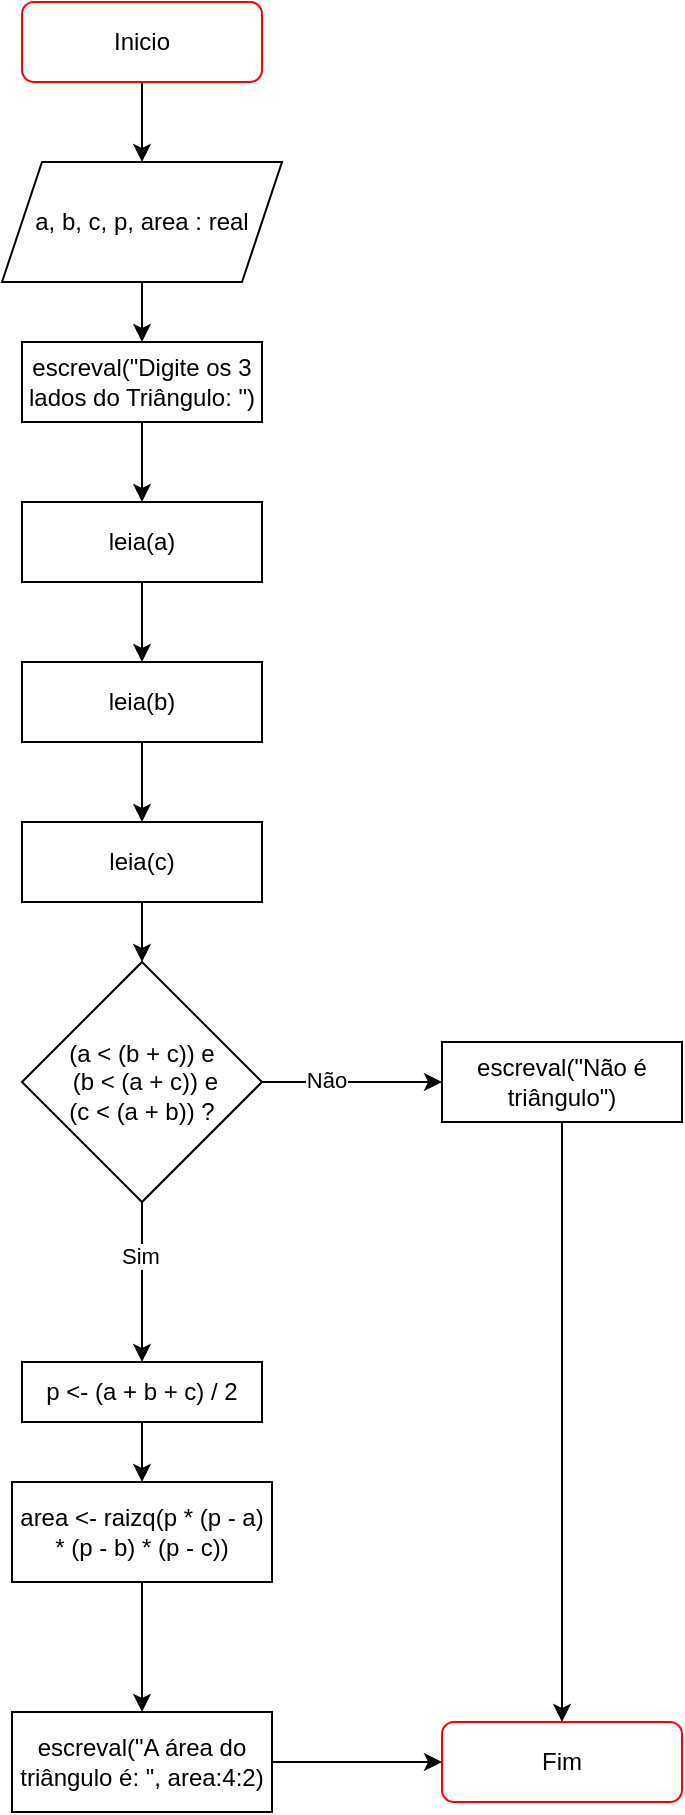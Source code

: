 <mxfile version="20.0.3" type="device" pages="2"><diagram id="C5RBs43oDa-KdzZeNtuy" name="Visualg"><mxGraphModel dx="599" dy="660" grid="1" gridSize="10" guides="1" tooltips="1" connect="1" arrows="1" fold="1" page="1" pageScale="1" pageWidth="827" pageHeight="1169" math="0" shadow="0"><root><mxCell id="WIyWlLk6GJQsqaUBKTNV-0"/><mxCell id="WIyWlLk6GJQsqaUBKTNV-1" parent="WIyWlLk6GJQsqaUBKTNV-0"/><mxCell id="N70KWgiTnMpOkOTPBJia-1" value="" style="edgeStyle=orthogonalEdgeStyle;rounded=0;orthogonalLoop=1;jettySize=auto;html=1;" edge="1" parent="WIyWlLk6GJQsqaUBKTNV-1" source="WIyWlLk6GJQsqaUBKTNV-3" target="N70KWgiTnMpOkOTPBJia-0"><mxGeometry relative="1" as="geometry"/></mxCell><mxCell id="WIyWlLk6GJQsqaUBKTNV-3" value="Inicio" style="rounded=1;whiteSpace=wrap;html=1;fontSize=12;glass=0;strokeWidth=1;shadow=0;strokeColor=#FF0000;" parent="WIyWlLk6GJQsqaUBKTNV-1" vertex="1"><mxGeometry x="160" y="80" width="120" height="40" as="geometry"/></mxCell><mxCell id="N70KWgiTnMpOkOTPBJia-3" value="" style="edgeStyle=orthogonalEdgeStyle;rounded=0;orthogonalLoop=1;jettySize=auto;html=1;" edge="1" parent="WIyWlLk6GJQsqaUBKTNV-1" source="N70KWgiTnMpOkOTPBJia-0" target="N70KWgiTnMpOkOTPBJia-2"><mxGeometry relative="1" as="geometry"/></mxCell><mxCell id="N70KWgiTnMpOkOTPBJia-0" value="a, b, c, p, area : real" style="shape=parallelogram;perimeter=parallelogramPerimeter;whiteSpace=wrap;html=1;fixedSize=1;strokeColor=#000000;" vertex="1" parent="WIyWlLk6GJQsqaUBKTNV-1"><mxGeometry x="150" y="160" width="140" height="60" as="geometry"/></mxCell><mxCell id="N70KWgiTnMpOkOTPBJia-5" value="" style="edgeStyle=orthogonalEdgeStyle;rounded=0;orthogonalLoop=1;jettySize=auto;html=1;" edge="1" parent="WIyWlLk6GJQsqaUBKTNV-1" source="N70KWgiTnMpOkOTPBJia-2" target="N70KWgiTnMpOkOTPBJia-4"><mxGeometry relative="1" as="geometry"/></mxCell><mxCell id="N70KWgiTnMpOkOTPBJia-2" value="escreval(&quot;Digite os 3 lados do Triângulo: &quot;)" style="whiteSpace=wrap;html=1;strokeColor=#000000;" vertex="1" parent="WIyWlLk6GJQsqaUBKTNV-1"><mxGeometry x="160" y="250" width="120" height="40" as="geometry"/></mxCell><mxCell id="N70KWgiTnMpOkOTPBJia-7" value="" style="edgeStyle=orthogonalEdgeStyle;rounded=0;orthogonalLoop=1;jettySize=auto;html=1;" edge="1" parent="WIyWlLk6GJQsqaUBKTNV-1" source="N70KWgiTnMpOkOTPBJia-4" target="N70KWgiTnMpOkOTPBJia-6"><mxGeometry relative="1" as="geometry"/></mxCell><mxCell id="N70KWgiTnMpOkOTPBJia-4" value="leia(a)" style="whiteSpace=wrap;html=1;strokeColor=#000000;" vertex="1" parent="WIyWlLk6GJQsqaUBKTNV-1"><mxGeometry x="160" y="330" width="120" height="40" as="geometry"/></mxCell><mxCell id="N70KWgiTnMpOkOTPBJia-9" value="" style="edgeStyle=orthogonalEdgeStyle;rounded=0;orthogonalLoop=1;jettySize=auto;html=1;" edge="1" parent="WIyWlLk6GJQsqaUBKTNV-1" source="N70KWgiTnMpOkOTPBJia-6" target="N70KWgiTnMpOkOTPBJia-8"><mxGeometry relative="1" as="geometry"/></mxCell><mxCell id="N70KWgiTnMpOkOTPBJia-6" value="leia(b)" style="whiteSpace=wrap;html=1;strokeColor=#000000;" vertex="1" parent="WIyWlLk6GJQsqaUBKTNV-1"><mxGeometry x="160" y="410" width="120" height="40" as="geometry"/></mxCell><mxCell id="N70KWgiTnMpOkOTPBJia-11" value="" style="edgeStyle=orthogonalEdgeStyle;rounded=0;orthogonalLoop=1;jettySize=auto;html=1;" edge="1" parent="WIyWlLk6GJQsqaUBKTNV-1" source="N70KWgiTnMpOkOTPBJia-8" target="N70KWgiTnMpOkOTPBJia-10"><mxGeometry relative="1" as="geometry"/></mxCell><mxCell id="N70KWgiTnMpOkOTPBJia-8" value="leia(c)" style="whiteSpace=wrap;html=1;strokeColor=#000000;" vertex="1" parent="WIyWlLk6GJQsqaUBKTNV-1"><mxGeometry x="160" y="490" width="120" height="40" as="geometry"/></mxCell><mxCell id="N70KWgiTnMpOkOTPBJia-13" value="" style="edgeStyle=orthogonalEdgeStyle;rounded=0;orthogonalLoop=1;jettySize=auto;html=1;" edge="1" parent="WIyWlLk6GJQsqaUBKTNV-1" source="N70KWgiTnMpOkOTPBJia-10" target="N70KWgiTnMpOkOTPBJia-12"><mxGeometry relative="1" as="geometry"/></mxCell><mxCell id="N70KWgiTnMpOkOTPBJia-16" value="Sim" style="edgeLabel;html=1;align=center;verticalAlign=middle;resizable=0;points=[];" vertex="1" connectable="0" parent="N70KWgiTnMpOkOTPBJia-13"><mxGeometry x="-0.325" y="-1" relative="1" as="geometry"><mxPoint as="offset"/></mxGeometry></mxCell><mxCell id="N70KWgiTnMpOkOTPBJia-18" value="" style="edgeStyle=orthogonalEdgeStyle;rounded=0;orthogonalLoop=1;jettySize=auto;html=1;" edge="1" parent="WIyWlLk6GJQsqaUBKTNV-1" source="N70KWgiTnMpOkOTPBJia-10" target="N70KWgiTnMpOkOTPBJia-17"><mxGeometry relative="1" as="geometry"/></mxCell><mxCell id="N70KWgiTnMpOkOTPBJia-19" value="Não" style="edgeLabel;html=1;align=center;verticalAlign=middle;resizable=0;points=[];" vertex="1" connectable="0" parent="N70KWgiTnMpOkOTPBJia-18"><mxGeometry x="-0.304" y="1" relative="1" as="geometry"><mxPoint as="offset"/></mxGeometry></mxCell><mxCell id="N70KWgiTnMpOkOTPBJia-10" value="(a &amp;lt; (b + c)) e&lt;br&gt;&amp;nbsp;(b &amp;lt; (a + c)) e &lt;br&gt;(c &amp;lt; (a + b)) ?" style="rhombus;whiteSpace=wrap;html=1;strokeColor=#000000;" vertex="1" parent="WIyWlLk6GJQsqaUBKTNV-1"><mxGeometry x="160" y="560" width="120" height="120" as="geometry"/></mxCell><mxCell id="N70KWgiTnMpOkOTPBJia-15" value="" style="edgeStyle=orthogonalEdgeStyle;rounded=0;orthogonalLoop=1;jettySize=auto;html=1;" edge="1" parent="WIyWlLk6GJQsqaUBKTNV-1" source="N70KWgiTnMpOkOTPBJia-12" target="N70KWgiTnMpOkOTPBJia-14"><mxGeometry relative="1" as="geometry"/></mxCell><mxCell id="N70KWgiTnMpOkOTPBJia-12" value="p &amp;lt;- (a + b + c) / 2" style="whiteSpace=wrap;html=1;strokeColor=#000000;" vertex="1" parent="WIyWlLk6GJQsqaUBKTNV-1"><mxGeometry x="160" y="760" width="120" height="30" as="geometry"/></mxCell><mxCell id="N70KWgiTnMpOkOTPBJia-23" value="" style="edgeStyle=orthogonalEdgeStyle;rounded=0;orthogonalLoop=1;jettySize=auto;html=1;" edge="1" parent="WIyWlLk6GJQsqaUBKTNV-1" source="N70KWgiTnMpOkOTPBJia-14" target="N70KWgiTnMpOkOTPBJia-22"><mxGeometry relative="1" as="geometry"/></mxCell><mxCell id="N70KWgiTnMpOkOTPBJia-14" value="area &amp;lt;- raizq(p * (p - a) * (p - b) * (p - c))" style="whiteSpace=wrap;html=1;strokeColor=#000000;" vertex="1" parent="WIyWlLk6GJQsqaUBKTNV-1"><mxGeometry x="155" y="820" width="130" height="50" as="geometry"/></mxCell><mxCell id="N70KWgiTnMpOkOTPBJia-21" style="edgeStyle=orthogonalEdgeStyle;rounded=0;orthogonalLoop=1;jettySize=auto;html=1;entryX=0.5;entryY=0;entryDx=0;entryDy=0;" edge="1" parent="WIyWlLk6GJQsqaUBKTNV-1" source="N70KWgiTnMpOkOTPBJia-17" target="N70KWgiTnMpOkOTPBJia-20"><mxGeometry relative="1" as="geometry"/></mxCell><mxCell id="N70KWgiTnMpOkOTPBJia-17" value="escreval(&quot;Não é triângulo&quot;)" style="whiteSpace=wrap;html=1;strokeColor=#000000;" vertex="1" parent="WIyWlLk6GJQsqaUBKTNV-1"><mxGeometry x="370" y="600" width="120" height="40" as="geometry"/></mxCell><mxCell id="N70KWgiTnMpOkOTPBJia-20" value="Fim" style="rounded=1;whiteSpace=wrap;html=1;fontSize=12;glass=0;strokeWidth=1;shadow=0;strokeColor=#FF0000;" vertex="1" parent="WIyWlLk6GJQsqaUBKTNV-1"><mxGeometry x="370" y="940" width="120" height="40" as="geometry"/></mxCell><mxCell id="N70KWgiTnMpOkOTPBJia-27" value="" style="edgeStyle=orthogonalEdgeStyle;rounded=0;orthogonalLoop=1;jettySize=auto;html=1;" edge="1" parent="WIyWlLk6GJQsqaUBKTNV-1" source="N70KWgiTnMpOkOTPBJia-22" target="N70KWgiTnMpOkOTPBJia-20"><mxGeometry relative="1" as="geometry"/></mxCell><mxCell id="N70KWgiTnMpOkOTPBJia-22" value="escreval(&quot;A área do triângulo é: &quot;, area:4:2)" style="whiteSpace=wrap;html=1;strokeColor=#000000;" vertex="1" parent="WIyWlLk6GJQsqaUBKTNV-1"><mxGeometry x="155" y="935" width="130" height="50" as="geometry"/></mxCell></root></mxGraphModel></diagram><diagram id="Gv7WBjigGu4JlLY3xKnK" name="Python3"><mxGraphModel dx="509" dy="561" grid="1" gridSize="10" guides="1" tooltips="1" connect="1" arrows="1" fold="1" page="1" pageScale="1" pageWidth="827" pageHeight="1169" math="0" shadow="0"><root><mxCell id="0"/><mxCell id="1" parent="0"/><mxCell id="rCtKnA-5j2l5IUOFM8JI-1" value="" style="edgeStyle=orthogonalEdgeStyle;rounded=0;orthogonalLoop=1;jettySize=auto;html=1;" edge="1" parent="1" source="rCtKnA-5j2l5IUOFM8JI-2" target="rCtKnA-5j2l5IUOFM8JI-4"><mxGeometry relative="1" as="geometry"/></mxCell><mxCell id="rCtKnA-5j2l5IUOFM8JI-2" value="Inicio" style="rounded=1;whiteSpace=wrap;html=1;fontSize=12;glass=0;strokeWidth=1;shadow=0;strokeColor=#FF0000;" vertex="1" parent="1"><mxGeometry x="160" y="80" width="120" height="40" as="geometry"/></mxCell><mxCell id="rCtKnA-5j2l5IUOFM8JI-3" value="" style="edgeStyle=orthogonalEdgeStyle;rounded=0;orthogonalLoop=1;jettySize=auto;html=1;" edge="1" parent="1" source="rCtKnA-5j2l5IUOFM8JI-4" target="rCtKnA-5j2l5IUOFM8JI-6"><mxGeometry relative="1" as="geometry"/></mxCell><mxCell id="rCtKnA-5j2l5IUOFM8JI-4" value="import math" style="shape=parallelogram;perimeter=parallelogramPerimeter;whiteSpace=wrap;html=1;fixedSize=1;strokeColor=#000000;" vertex="1" parent="1"><mxGeometry x="150" y="160" width="140" height="40" as="geometry"/></mxCell><mxCell id="rCtKnA-5j2l5IUOFM8JI-5" value="" style="edgeStyle=orthogonalEdgeStyle;rounded=0;orthogonalLoop=1;jettySize=auto;html=1;" edge="1" parent="1" source="rCtKnA-5j2l5IUOFM8JI-6"><mxGeometry relative="1" as="geometry"><mxPoint x="220" y="330" as="targetPoint"/></mxGeometry></mxCell><mxCell id="rCtKnA-5j2l5IUOFM8JI-6" value="&lt;div&gt;print(&quot;Digite os três valores do triângulo&quot;)&lt;/div&gt;" style="whiteSpace=wrap;html=1;strokeColor=#000000;" vertex="1" parent="1"><mxGeometry x="160" y="240" width="120" height="40" as="geometry"/></mxCell><mxCell id="rCtKnA-5j2l5IUOFM8JI-7" value="" style="edgeStyle=orthogonalEdgeStyle;rounded=0;orthogonalLoop=1;jettySize=auto;html=1;" edge="1" parent="1" target="rCtKnA-5j2l5IUOFM8JI-10"><mxGeometry relative="1" as="geometry"><mxPoint x="220" y="370" as="sourcePoint"/></mxGeometry></mxCell><mxCell id="rCtKnA-5j2l5IUOFM8JI-9" value="" style="edgeStyle=orthogonalEdgeStyle;rounded=0;orthogonalLoop=1;jettySize=auto;html=1;" edge="1" parent="1" source="rCtKnA-5j2l5IUOFM8JI-10" target="rCtKnA-5j2l5IUOFM8JI-12"><mxGeometry relative="1" as="geometry"/></mxCell><mxCell id="rCtKnA-5j2l5IUOFM8JI-10" value="&lt;div&gt;b = float (input())&lt;/div&gt;" style="whiteSpace=wrap;html=1;strokeColor=#000000;" vertex="1" parent="1"><mxGeometry x="160" y="410" width="120" height="40" as="geometry"/></mxCell><mxCell id="rCtKnA-5j2l5IUOFM8JI-11" value="" style="edgeStyle=orthogonalEdgeStyle;rounded=0;orthogonalLoop=1;jettySize=auto;html=1;" edge="1" parent="1" source="rCtKnA-5j2l5IUOFM8JI-12" target="rCtKnA-5j2l5IUOFM8JI-17"><mxGeometry relative="1" as="geometry"/></mxCell><mxCell id="rCtKnA-5j2l5IUOFM8JI-12" value="&lt;div&gt;c = float (input())&lt;/div&gt;" style="whiteSpace=wrap;html=1;strokeColor=#000000;" vertex="1" parent="1"><mxGeometry x="160" y="490" width="120" height="40" as="geometry"/></mxCell><mxCell id="rCtKnA-5j2l5IUOFM8JI-13" value="" style="edgeStyle=orthogonalEdgeStyle;rounded=0;orthogonalLoop=1;jettySize=auto;html=1;" edge="1" parent="1" source="rCtKnA-5j2l5IUOFM8JI-17" target="rCtKnA-5j2l5IUOFM8JI-19"><mxGeometry relative="1" as="geometry"/></mxCell><mxCell id="rCtKnA-5j2l5IUOFM8JI-14" value="Sim" style="edgeLabel;html=1;align=center;verticalAlign=middle;resizable=0;points=[];" vertex="1" connectable="0" parent="rCtKnA-5j2l5IUOFM8JI-13"><mxGeometry x="-0.325" y="-1" relative="1" as="geometry"><mxPoint as="offset"/></mxGeometry></mxCell><mxCell id="rCtKnA-5j2l5IUOFM8JI-15" value="" style="edgeStyle=orthogonalEdgeStyle;rounded=0;orthogonalLoop=1;jettySize=auto;html=1;" edge="1" parent="1" source="rCtKnA-5j2l5IUOFM8JI-17" target="rCtKnA-5j2l5IUOFM8JI-23"><mxGeometry relative="1" as="geometry"/></mxCell><mxCell id="rCtKnA-5j2l5IUOFM8JI-16" value="Não" style="edgeLabel;html=1;align=center;verticalAlign=middle;resizable=0;points=[];" vertex="1" connectable="0" parent="rCtKnA-5j2l5IUOFM8JI-15"><mxGeometry x="-0.304" y="1" relative="1" as="geometry"><mxPoint as="offset"/></mxGeometry></mxCell><mxCell id="rCtKnA-5j2l5IUOFM8JI-17" value="(a &amp;lt; (b + c)) e&lt;br&gt;&amp;nbsp;(b &amp;lt; (a + c)) e &lt;br&gt;(c &amp;lt; (a + b)) ?" style="rhombus;whiteSpace=wrap;html=1;strokeColor=#000000;" vertex="1" parent="1"><mxGeometry x="160" y="560" width="120" height="120" as="geometry"/></mxCell><mxCell id="rCtKnA-5j2l5IUOFM8JI-18" value="" style="edgeStyle=orthogonalEdgeStyle;rounded=0;orthogonalLoop=1;jettySize=auto;html=1;" edge="1" parent="1" source="rCtKnA-5j2l5IUOFM8JI-19" target="rCtKnA-5j2l5IUOFM8JI-21"><mxGeometry relative="1" as="geometry"/></mxCell><mxCell id="rCtKnA-5j2l5IUOFM8JI-19" value="p = (a + b + c) / 2" style="whiteSpace=wrap;html=1;strokeColor=#000000;" vertex="1" parent="1"><mxGeometry x="160" y="760" width="120" height="30" as="geometry"/></mxCell><mxCell id="rCtKnA-5j2l5IUOFM8JI-20" value="" style="edgeStyle=orthogonalEdgeStyle;rounded=0;orthogonalLoop=1;jettySize=auto;html=1;" edge="1" parent="1" source="rCtKnA-5j2l5IUOFM8JI-21" target="rCtKnA-5j2l5IUOFM8JI-26"><mxGeometry relative="1" as="geometry"/></mxCell><mxCell id="rCtKnA-5j2l5IUOFM8JI-21" value="A = math.sqrt(p * (p - a) * (p - b) * (p - c))" style="whiteSpace=wrap;html=1;strokeColor=#000000;" vertex="1" parent="1"><mxGeometry x="155" y="820" width="130" height="50" as="geometry"/></mxCell><mxCell id="rCtKnA-5j2l5IUOFM8JI-22" style="edgeStyle=orthogonalEdgeStyle;rounded=0;orthogonalLoop=1;jettySize=auto;html=1;entryX=0.5;entryY=0;entryDx=0;entryDy=0;" edge="1" parent="1" source="rCtKnA-5j2l5IUOFM8JI-23" target="rCtKnA-5j2l5IUOFM8JI-24"><mxGeometry relative="1" as="geometry"/></mxCell><mxCell id="rCtKnA-5j2l5IUOFM8JI-23" value="&amp;nbsp;print(&quot;Não é um triângulo&quot;)" style="whiteSpace=wrap;html=1;strokeColor=#000000;" vertex="1" parent="1"><mxGeometry x="370" y="600" width="120" height="40" as="geometry"/></mxCell><mxCell id="rCtKnA-5j2l5IUOFM8JI-24" value="Fim" style="rounded=1;whiteSpace=wrap;html=1;fontSize=12;glass=0;strokeWidth=1;shadow=0;strokeColor=#FF0000;" vertex="1" parent="1"><mxGeometry x="370" y="940" width="120" height="40" as="geometry"/></mxCell><mxCell id="rCtKnA-5j2l5IUOFM8JI-25" value="" style="edgeStyle=orthogonalEdgeStyle;rounded=0;orthogonalLoop=1;jettySize=auto;html=1;" edge="1" parent="1" source="rCtKnA-5j2l5IUOFM8JI-26" target="rCtKnA-5j2l5IUOFM8JI-24"><mxGeometry relative="1" as="geometry"/></mxCell><mxCell id="rCtKnA-5j2l5IUOFM8JI-26" value="print (&quot;A área do triângulo é: %.2f&quot; %A)" style="whiteSpace=wrap;html=1;strokeColor=#000000;" vertex="1" parent="1"><mxGeometry x="155" y="935" width="130" height="50" as="geometry"/></mxCell><mxCell id="rCtKnA-5j2l5IUOFM8JI-27" value="a = float (input())" style="whiteSpace=wrap;html=1;strokeColor=#000000;" vertex="1" parent="1"><mxGeometry x="160" y="330" width="120" height="40" as="geometry"/></mxCell></root></mxGraphModel></diagram></mxfile>